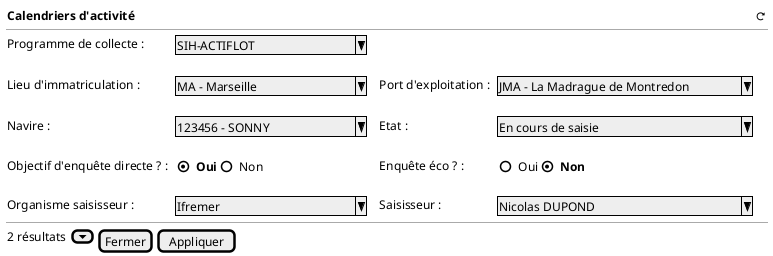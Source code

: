 @startsalt
{

  {<b>Calendriers d'activité                                                                                                                                                                                                       <&reload>}
   --

    {
        Programme de collecte : | . | ^ SIH-ACTIFLOT         ^
        .
        Lieu d'immatriculation : | . | ^ MA - Marseille       ^ | . | . | Port d'exploitation : | . | ^JMA - La Madrague de Montredon^
        .
        Navire : | . | ^ 123456 - SONNY       ^ | . | . | Etat : | . | ^En cours de saisie            ^
        .
        Objectif d'enquête directe ? :   | . |{ (X) <b>Oui | () Non}|  . | . | Enquête éco ? :   | . | { () Oui | (X) <b>Non}
        .
        Organisme saisisseur :   | . |^ Ifremer              ^ |  . | . | Saisisseur :   | . | ^ Nicolas DUPOND               ^

    }

  --
  {2 résultats  {}[<&caret-bottom>] | [Fermer] | [Appliquer]}}
}
@endsalt
